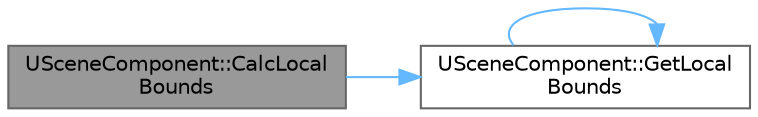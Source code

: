 digraph "USceneComponent::CalcLocalBounds"
{
 // INTERACTIVE_SVG=YES
 // LATEX_PDF_SIZE
  bgcolor="transparent";
  edge [fontname=Helvetica,fontsize=10,labelfontname=Helvetica,labelfontsize=10];
  node [fontname=Helvetica,fontsize=10,shape=box,height=0.2,width=0.4];
  rankdir="LR";
  Node1 [id="Node000001",label="USceneComponent::CalcLocal\lBounds",height=0.2,width=0.4,color="gray40", fillcolor="grey60", style="filled", fontcolor="black",tooltip="Calculate the local bounds of the component."];
  Node1 -> Node2 [id="edge1_Node000001_Node000002",color="steelblue1",style="solid",tooltip=" "];
  Node2 [id="Node000002",label="USceneComponent::GetLocal\lBounds",height=0.2,width=0.4,color="grey40", fillcolor="white", style="filled",URL="$d7/dde/classUSceneComponent.html#a577ed36120d39b9ab29737e11144beec",tooltip="Whether or not the cached PhysicsVolume this component overlaps should be updated when the component ..."];
  Node2 -> Node2 [id="edge2_Node000002_Node000002",color="steelblue1",style="solid",tooltip=" "];
}

